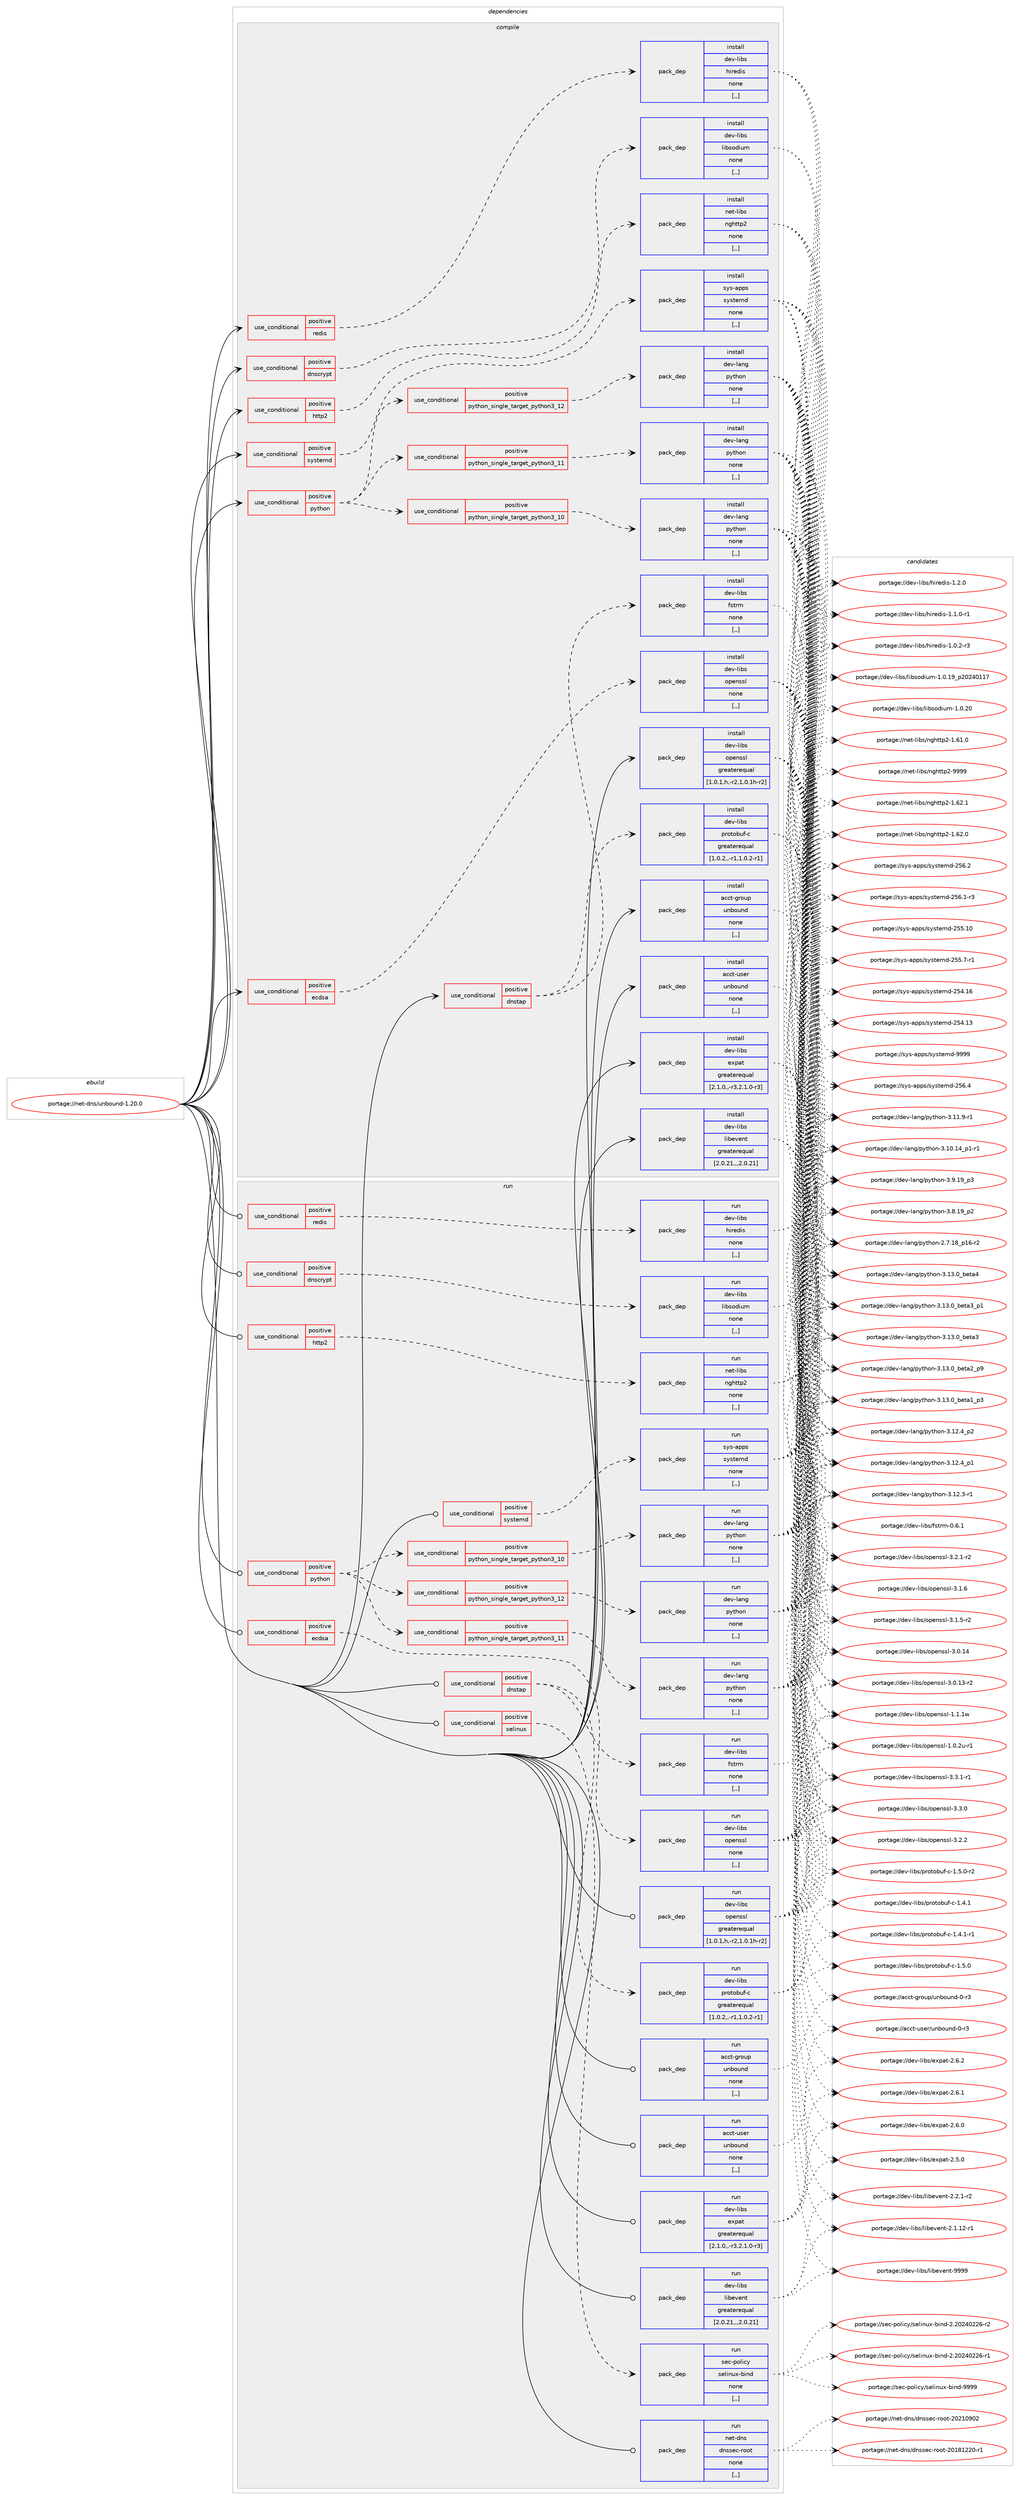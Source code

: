 digraph prolog {

# *************
# Graph options
# *************

newrank=true;
concentrate=true;
compound=true;
graph [rankdir=LR,fontname=Helvetica,fontsize=10,ranksep=1.5];#, ranksep=2.5, nodesep=0.2];
edge  [arrowhead=vee];
node  [fontname=Helvetica,fontsize=10];

# **********
# The ebuild
# **********

subgraph cluster_leftcol {
color=gray;
label=<<i>ebuild</i>>;
id [label="portage://net-dns/unbound-1.20.0", color=red, width=4, href="../net-dns/unbound-1.20.0.svg"];
}

# ****************
# The dependencies
# ****************

subgraph cluster_midcol {
color=gray;
label=<<i>dependencies</i>>;
subgraph cluster_compile {
fillcolor="#eeeeee";
style=filled;
label=<<i>compile</i>>;
subgraph cond89846 {
dependency346313 [label=<<TABLE BORDER="0" CELLBORDER="1" CELLSPACING="0" CELLPADDING="4"><TR><TD ROWSPAN="3" CELLPADDING="10">use_conditional</TD></TR><TR><TD>positive</TD></TR><TR><TD>dnscrypt</TD></TR></TABLE>>, shape=none, color=red];
subgraph pack253876 {
dependency346314 [label=<<TABLE BORDER="0" CELLBORDER="1" CELLSPACING="0" CELLPADDING="4" WIDTH="220"><TR><TD ROWSPAN="6" CELLPADDING="30">pack_dep</TD></TR><TR><TD WIDTH="110">install</TD></TR><TR><TD>dev-libs</TD></TR><TR><TD>libsodium</TD></TR><TR><TD>none</TD></TR><TR><TD>[,,]</TD></TR></TABLE>>, shape=none, color=blue];
}
dependency346313:e -> dependency346314:w [weight=20,style="dashed",arrowhead="vee"];
}
id:e -> dependency346313:w [weight=20,style="solid",arrowhead="vee"];
subgraph cond89847 {
dependency346315 [label=<<TABLE BORDER="0" CELLBORDER="1" CELLSPACING="0" CELLPADDING="4"><TR><TD ROWSPAN="3" CELLPADDING="10">use_conditional</TD></TR><TR><TD>positive</TD></TR><TR><TD>dnstap</TD></TR></TABLE>>, shape=none, color=red];
subgraph pack253877 {
dependency346316 [label=<<TABLE BORDER="0" CELLBORDER="1" CELLSPACING="0" CELLPADDING="4" WIDTH="220"><TR><TD ROWSPAN="6" CELLPADDING="30">pack_dep</TD></TR><TR><TD WIDTH="110">install</TD></TR><TR><TD>dev-libs</TD></TR><TR><TD>fstrm</TD></TR><TR><TD>none</TD></TR><TR><TD>[,,]</TD></TR></TABLE>>, shape=none, color=blue];
}
dependency346315:e -> dependency346316:w [weight=20,style="dashed",arrowhead="vee"];
subgraph pack253878 {
dependency346317 [label=<<TABLE BORDER="0" CELLBORDER="1" CELLSPACING="0" CELLPADDING="4" WIDTH="220"><TR><TD ROWSPAN="6" CELLPADDING="30">pack_dep</TD></TR><TR><TD WIDTH="110">install</TD></TR><TR><TD>dev-libs</TD></TR><TR><TD>protobuf-c</TD></TR><TR><TD>greaterequal</TD></TR><TR><TD>[1.0.2,,-r1,1.0.2-r1]</TD></TR></TABLE>>, shape=none, color=blue];
}
dependency346315:e -> dependency346317:w [weight=20,style="dashed",arrowhead="vee"];
}
id:e -> dependency346315:w [weight=20,style="solid",arrowhead="vee"];
subgraph cond89848 {
dependency346318 [label=<<TABLE BORDER="0" CELLBORDER="1" CELLSPACING="0" CELLPADDING="4"><TR><TD ROWSPAN="3" CELLPADDING="10">use_conditional</TD></TR><TR><TD>positive</TD></TR><TR><TD>ecdsa</TD></TR></TABLE>>, shape=none, color=red];
subgraph pack253879 {
dependency346319 [label=<<TABLE BORDER="0" CELLBORDER="1" CELLSPACING="0" CELLPADDING="4" WIDTH="220"><TR><TD ROWSPAN="6" CELLPADDING="30">pack_dep</TD></TR><TR><TD WIDTH="110">install</TD></TR><TR><TD>dev-libs</TD></TR><TR><TD>openssl</TD></TR><TR><TD>none</TD></TR><TR><TD>[,,]</TD></TR></TABLE>>, shape=none, color=blue];
}
dependency346318:e -> dependency346319:w [weight=20,style="dashed",arrowhead="vee"];
}
id:e -> dependency346318:w [weight=20,style="solid",arrowhead="vee"];
subgraph cond89849 {
dependency346320 [label=<<TABLE BORDER="0" CELLBORDER="1" CELLSPACING="0" CELLPADDING="4"><TR><TD ROWSPAN="3" CELLPADDING="10">use_conditional</TD></TR><TR><TD>positive</TD></TR><TR><TD>http2</TD></TR></TABLE>>, shape=none, color=red];
subgraph pack253880 {
dependency346321 [label=<<TABLE BORDER="0" CELLBORDER="1" CELLSPACING="0" CELLPADDING="4" WIDTH="220"><TR><TD ROWSPAN="6" CELLPADDING="30">pack_dep</TD></TR><TR><TD WIDTH="110">install</TD></TR><TR><TD>net-libs</TD></TR><TR><TD>nghttp2</TD></TR><TR><TD>none</TD></TR><TR><TD>[,,]</TD></TR></TABLE>>, shape=none, color=blue];
}
dependency346320:e -> dependency346321:w [weight=20,style="dashed",arrowhead="vee"];
}
id:e -> dependency346320:w [weight=20,style="solid",arrowhead="vee"];
subgraph cond89850 {
dependency346322 [label=<<TABLE BORDER="0" CELLBORDER="1" CELLSPACING="0" CELLPADDING="4"><TR><TD ROWSPAN="3" CELLPADDING="10">use_conditional</TD></TR><TR><TD>positive</TD></TR><TR><TD>python</TD></TR></TABLE>>, shape=none, color=red];
subgraph cond89851 {
dependency346323 [label=<<TABLE BORDER="0" CELLBORDER="1" CELLSPACING="0" CELLPADDING="4"><TR><TD ROWSPAN="3" CELLPADDING="10">use_conditional</TD></TR><TR><TD>positive</TD></TR><TR><TD>python_single_target_python3_10</TD></TR></TABLE>>, shape=none, color=red];
subgraph pack253881 {
dependency346324 [label=<<TABLE BORDER="0" CELLBORDER="1" CELLSPACING="0" CELLPADDING="4" WIDTH="220"><TR><TD ROWSPAN="6" CELLPADDING="30">pack_dep</TD></TR><TR><TD WIDTH="110">install</TD></TR><TR><TD>dev-lang</TD></TR><TR><TD>python</TD></TR><TR><TD>none</TD></TR><TR><TD>[,,]</TD></TR></TABLE>>, shape=none, color=blue];
}
dependency346323:e -> dependency346324:w [weight=20,style="dashed",arrowhead="vee"];
}
dependency346322:e -> dependency346323:w [weight=20,style="dashed",arrowhead="vee"];
subgraph cond89852 {
dependency346325 [label=<<TABLE BORDER="0" CELLBORDER="1" CELLSPACING="0" CELLPADDING="4"><TR><TD ROWSPAN="3" CELLPADDING="10">use_conditional</TD></TR><TR><TD>positive</TD></TR><TR><TD>python_single_target_python3_11</TD></TR></TABLE>>, shape=none, color=red];
subgraph pack253882 {
dependency346326 [label=<<TABLE BORDER="0" CELLBORDER="1" CELLSPACING="0" CELLPADDING="4" WIDTH="220"><TR><TD ROWSPAN="6" CELLPADDING="30">pack_dep</TD></TR><TR><TD WIDTH="110">install</TD></TR><TR><TD>dev-lang</TD></TR><TR><TD>python</TD></TR><TR><TD>none</TD></TR><TR><TD>[,,]</TD></TR></TABLE>>, shape=none, color=blue];
}
dependency346325:e -> dependency346326:w [weight=20,style="dashed",arrowhead="vee"];
}
dependency346322:e -> dependency346325:w [weight=20,style="dashed",arrowhead="vee"];
subgraph cond89853 {
dependency346327 [label=<<TABLE BORDER="0" CELLBORDER="1" CELLSPACING="0" CELLPADDING="4"><TR><TD ROWSPAN="3" CELLPADDING="10">use_conditional</TD></TR><TR><TD>positive</TD></TR><TR><TD>python_single_target_python3_12</TD></TR></TABLE>>, shape=none, color=red];
subgraph pack253883 {
dependency346328 [label=<<TABLE BORDER="0" CELLBORDER="1" CELLSPACING="0" CELLPADDING="4" WIDTH="220"><TR><TD ROWSPAN="6" CELLPADDING="30">pack_dep</TD></TR><TR><TD WIDTH="110">install</TD></TR><TR><TD>dev-lang</TD></TR><TR><TD>python</TD></TR><TR><TD>none</TD></TR><TR><TD>[,,]</TD></TR></TABLE>>, shape=none, color=blue];
}
dependency346327:e -> dependency346328:w [weight=20,style="dashed",arrowhead="vee"];
}
dependency346322:e -> dependency346327:w [weight=20,style="dashed",arrowhead="vee"];
}
id:e -> dependency346322:w [weight=20,style="solid",arrowhead="vee"];
subgraph cond89854 {
dependency346329 [label=<<TABLE BORDER="0" CELLBORDER="1" CELLSPACING="0" CELLPADDING="4"><TR><TD ROWSPAN="3" CELLPADDING="10">use_conditional</TD></TR><TR><TD>positive</TD></TR><TR><TD>redis</TD></TR></TABLE>>, shape=none, color=red];
subgraph pack253884 {
dependency346330 [label=<<TABLE BORDER="0" CELLBORDER="1" CELLSPACING="0" CELLPADDING="4" WIDTH="220"><TR><TD ROWSPAN="6" CELLPADDING="30">pack_dep</TD></TR><TR><TD WIDTH="110">install</TD></TR><TR><TD>dev-libs</TD></TR><TR><TD>hiredis</TD></TR><TR><TD>none</TD></TR><TR><TD>[,,]</TD></TR></TABLE>>, shape=none, color=blue];
}
dependency346329:e -> dependency346330:w [weight=20,style="dashed",arrowhead="vee"];
}
id:e -> dependency346329:w [weight=20,style="solid",arrowhead="vee"];
subgraph cond89855 {
dependency346331 [label=<<TABLE BORDER="0" CELLBORDER="1" CELLSPACING="0" CELLPADDING="4"><TR><TD ROWSPAN="3" CELLPADDING="10">use_conditional</TD></TR><TR><TD>positive</TD></TR><TR><TD>systemd</TD></TR></TABLE>>, shape=none, color=red];
subgraph pack253885 {
dependency346332 [label=<<TABLE BORDER="0" CELLBORDER="1" CELLSPACING="0" CELLPADDING="4" WIDTH="220"><TR><TD ROWSPAN="6" CELLPADDING="30">pack_dep</TD></TR><TR><TD WIDTH="110">install</TD></TR><TR><TD>sys-apps</TD></TR><TR><TD>systemd</TD></TR><TR><TD>none</TD></TR><TR><TD>[,,]</TD></TR></TABLE>>, shape=none, color=blue];
}
dependency346331:e -> dependency346332:w [weight=20,style="dashed",arrowhead="vee"];
}
id:e -> dependency346331:w [weight=20,style="solid",arrowhead="vee"];
subgraph pack253886 {
dependency346333 [label=<<TABLE BORDER="0" CELLBORDER="1" CELLSPACING="0" CELLPADDING="4" WIDTH="220"><TR><TD ROWSPAN="6" CELLPADDING="30">pack_dep</TD></TR><TR><TD WIDTH="110">install</TD></TR><TR><TD>acct-group</TD></TR><TR><TD>unbound</TD></TR><TR><TD>none</TD></TR><TR><TD>[,,]</TD></TR></TABLE>>, shape=none, color=blue];
}
id:e -> dependency346333:w [weight=20,style="solid",arrowhead="vee"];
subgraph pack253887 {
dependency346334 [label=<<TABLE BORDER="0" CELLBORDER="1" CELLSPACING="0" CELLPADDING="4" WIDTH="220"><TR><TD ROWSPAN="6" CELLPADDING="30">pack_dep</TD></TR><TR><TD WIDTH="110">install</TD></TR><TR><TD>acct-user</TD></TR><TR><TD>unbound</TD></TR><TR><TD>none</TD></TR><TR><TD>[,,]</TD></TR></TABLE>>, shape=none, color=blue];
}
id:e -> dependency346334:w [weight=20,style="solid",arrowhead="vee"];
subgraph pack253888 {
dependency346335 [label=<<TABLE BORDER="0" CELLBORDER="1" CELLSPACING="0" CELLPADDING="4" WIDTH="220"><TR><TD ROWSPAN="6" CELLPADDING="30">pack_dep</TD></TR><TR><TD WIDTH="110">install</TD></TR><TR><TD>dev-libs</TD></TR><TR><TD>expat</TD></TR><TR><TD>greaterequal</TD></TR><TR><TD>[2.1.0,,-r3,2.1.0-r3]</TD></TR></TABLE>>, shape=none, color=blue];
}
id:e -> dependency346335:w [weight=20,style="solid",arrowhead="vee"];
subgraph pack253889 {
dependency346336 [label=<<TABLE BORDER="0" CELLBORDER="1" CELLSPACING="0" CELLPADDING="4" WIDTH="220"><TR><TD ROWSPAN="6" CELLPADDING="30">pack_dep</TD></TR><TR><TD WIDTH="110">install</TD></TR><TR><TD>dev-libs</TD></TR><TR><TD>libevent</TD></TR><TR><TD>greaterequal</TD></TR><TR><TD>[2.0.21,,,2.0.21]</TD></TR></TABLE>>, shape=none, color=blue];
}
id:e -> dependency346336:w [weight=20,style="solid",arrowhead="vee"];
subgraph pack253890 {
dependency346337 [label=<<TABLE BORDER="0" CELLBORDER="1" CELLSPACING="0" CELLPADDING="4" WIDTH="220"><TR><TD ROWSPAN="6" CELLPADDING="30">pack_dep</TD></TR><TR><TD WIDTH="110">install</TD></TR><TR><TD>dev-libs</TD></TR><TR><TD>openssl</TD></TR><TR><TD>greaterequal</TD></TR><TR><TD>[1.0.1,h,-r2,1.0.1h-r2]</TD></TR></TABLE>>, shape=none, color=blue];
}
id:e -> dependency346337:w [weight=20,style="solid",arrowhead="vee"];
}
subgraph cluster_compileandrun {
fillcolor="#eeeeee";
style=filled;
label=<<i>compile and run</i>>;
}
subgraph cluster_run {
fillcolor="#eeeeee";
style=filled;
label=<<i>run</i>>;
subgraph cond89856 {
dependency346338 [label=<<TABLE BORDER="0" CELLBORDER="1" CELLSPACING="0" CELLPADDING="4"><TR><TD ROWSPAN="3" CELLPADDING="10">use_conditional</TD></TR><TR><TD>positive</TD></TR><TR><TD>dnscrypt</TD></TR></TABLE>>, shape=none, color=red];
subgraph pack253891 {
dependency346339 [label=<<TABLE BORDER="0" CELLBORDER="1" CELLSPACING="0" CELLPADDING="4" WIDTH="220"><TR><TD ROWSPAN="6" CELLPADDING="30">pack_dep</TD></TR><TR><TD WIDTH="110">run</TD></TR><TR><TD>dev-libs</TD></TR><TR><TD>libsodium</TD></TR><TR><TD>none</TD></TR><TR><TD>[,,]</TD></TR></TABLE>>, shape=none, color=blue];
}
dependency346338:e -> dependency346339:w [weight=20,style="dashed",arrowhead="vee"];
}
id:e -> dependency346338:w [weight=20,style="solid",arrowhead="odot"];
subgraph cond89857 {
dependency346340 [label=<<TABLE BORDER="0" CELLBORDER="1" CELLSPACING="0" CELLPADDING="4"><TR><TD ROWSPAN="3" CELLPADDING="10">use_conditional</TD></TR><TR><TD>positive</TD></TR><TR><TD>dnstap</TD></TR></TABLE>>, shape=none, color=red];
subgraph pack253892 {
dependency346341 [label=<<TABLE BORDER="0" CELLBORDER="1" CELLSPACING="0" CELLPADDING="4" WIDTH="220"><TR><TD ROWSPAN="6" CELLPADDING="30">pack_dep</TD></TR><TR><TD WIDTH="110">run</TD></TR><TR><TD>dev-libs</TD></TR><TR><TD>fstrm</TD></TR><TR><TD>none</TD></TR><TR><TD>[,,]</TD></TR></TABLE>>, shape=none, color=blue];
}
dependency346340:e -> dependency346341:w [weight=20,style="dashed",arrowhead="vee"];
subgraph pack253893 {
dependency346342 [label=<<TABLE BORDER="0" CELLBORDER="1" CELLSPACING="0" CELLPADDING="4" WIDTH="220"><TR><TD ROWSPAN="6" CELLPADDING="30">pack_dep</TD></TR><TR><TD WIDTH="110">run</TD></TR><TR><TD>dev-libs</TD></TR><TR><TD>protobuf-c</TD></TR><TR><TD>greaterequal</TD></TR><TR><TD>[1.0.2,,-r1,1.0.2-r1]</TD></TR></TABLE>>, shape=none, color=blue];
}
dependency346340:e -> dependency346342:w [weight=20,style="dashed",arrowhead="vee"];
}
id:e -> dependency346340:w [weight=20,style="solid",arrowhead="odot"];
subgraph cond89858 {
dependency346343 [label=<<TABLE BORDER="0" CELLBORDER="1" CELLSPACING="0" CELLPADDING="4"><TR><TD ROWSPAN="3" CELLPADDING="10">use_conditional</TD></TR><TR><TD>positive</TD></TR><TR><TD>ecdsa</TD></TR></TABLE>>, shape=none, color=red];
subgraph pack253894 {
dependency346344 [label=<<TABLE BORDER="0" CELLBORDER="1" CELLSPACING="0" CELLPADDING="4" WIDTH="220"><TR><TD ROWSPAN="6" CELLPADDING="30">pack_dep</TD></TR><TR><TD WIDTH="110">run</TD></TR><TR><TD>dev-libs</TD></TR><TR><TD>openssl</TD></TR><TR><TD>none</TD></TR><TR><TD>[,,]</TD></TR></TABLE>>, shape=none, color=blue];
}
dependency346343:e -> dependency346344:w [weight=20,style="dashed",arrowhead="vee"];
}
id:e -> dependency346343:w [weight=20,style="solid",arrowhead="odot"];
subgraph cond89859 {
dependency346345 [label=<<TABLE BORDER="0" CELLBORDER="1" CELLSPACING="0" CELLPADDING="4"><TR><TD ROWSPAN="3" CELLPADDING="10">use_conditional</TD></TR><TR><TD>positive</TD></TR><TR><TD>http2</TD></TR></TABLE>>, shape=none, color=red];
subgraph pack253895 {
dependency346346 [label=<<TABLE BORDER="0" CELLBORDER="1" CELLSPACING="0" CELLPADDING="4" WIDTH="220"><TR><TD ROWSPAN="6" CELLPADDING="30">pack_dep</TD></TR><TR><TD WIDTH="110">run</TD></TR><TR><TD>net-libs</TD></TR><TR><TD>nghttp2</TD></TR><TR><TD>none</TD></TR><TR><TD>[,,]</TD></TR></TABLE>>, shape=none, color=blue];
}
dependency346345:e -> dependency346346:w [weight=20,style="dashed",arrowhead="vee"];
}
id:e -> dependency346345:w [weight=20,style="solid",arrowhead="odot"];
subgraph cond89860 {
dependency346347 [label=<<TABLE BORDER="0" CELLBORDER="1" CELLSPACING="0" CELLPADDING="4"><TR><TD ROWSPAN="3" CELLPADDING="10">use_conditional</TD></TR><TR><TD>positive</TD></TR><TR><TD>python</TD></TR></TABLE>>, shape=none, color=red];
subgraph cond89861 {
dependency346348 [label=<<TABLE BORDER="0" CELLBORDER="1" CELLSPACING="0" CELLPADDING="4"><TR><TD ROWSPAN="3" CELLPADDING="10">use_conditional</TD></TR><TR><TD>positive</TD></TR><TR><TD>python_single_target_python3_10</TD></TR></TABLE>>, shape=none, color=red];
subgraph pack253896 {
dependency346349 [label=<<TABLE BORDER="0" CELLBORDER="1" CELLSPACING="0" CELLPADDING="4" WIDTH="220"><TR><TD ROWSPAN="6" CELLPADDING="30">pack_dep</TD></TR><TR><TD WIDTH="110">run</TD></TR><TR><TD>dev-lang</TD></TR><TR><TD>python</TD></TR><TR><TD>none</TD></TR><TR><TD>[,,]</TD></TR></TABLE>>, shape=none, color=blue];
}
dependency346348:e -> dependency346349:w [weight=20,style="dashed",arrowhead="vee"];
}
dependency346347:e -> dependency346348:w [weight=20,style="dashed",arrowhead="vee"];
subgraph cond89862 {
dependency346350 [label=<<TABLE BORDER="0" CELLBORDER="1" CELLSPACING="0" CELLPADDING="4"><TR><TD ROWSPAN="3" CELLPADDING="10">use_conditional</TD></TR><TR><TD>positive</TD></TR><TR><TD>python_single_target_python3_11</TD></TR></TABLE>>, shape=none, color=red];
subgraph pack253897 {
dependency346351 [label=<<TABLE BORDER="0" CELLBORDER="1" CELLSPACING="0" CELLPADDING="4" WIDTH="220"><TR><TD ROWSPAN="6" CELLPADDING="30">pack_dep</TD></TR><TR><TD WIDTH="110">run</TD></TR><TR><TD>dev-lang</TD></TR><TR><TD>python</TD></TR><TR><TD>none</TD></TR><TR><TD>[,,]</TD></TR></TABLE>>, shape=none, color=blue];
}
dependency346350:e -> dependency346351:w [weight=20,style="dashed",arrowhead="vee"];
}
dependency346347:e -> dependency346350:w [weight=20,style="dashed",arrowhead="vee"];
subgraph cond89863 {
dependency346352 [label=<<TABLE BORDER="0" CELLBORDER="1" CELLSPACING="0" CELLPADDING="4"><TR><TD ROWSPAN="3" CELLPADDING="10">use_conditional</TD></TR><TR><TD>positive</TD></TR><TR><TD>python_single_target_python3_12</TD></TR></TABLE>>, shape=none, color=red];
subgraph pack253898 {
dependency346353 [label=<<TABLE BORDER="0" CELLBORDER="1" CELLSPACING="0" CELLPADDING="4" WIDTH="220"><TR><TD ROWSPAN="6" CELLPADDING="30">pack_dep</TD></TR><TR><TD WIDTH="110">run</TD></TR><TR><TD>dev-lang</TD></TR><TR><TD>python</TD></TR><TR><TD>none</TD></TR><TR><TD>[,,]</TD></TR></TABLE>>, shape=none, color=blue];
}
dependency346352:e -> dependency346353:w [weight=20,style="dashed",arrowhead="vee"];
}
dependency346347:e -> dependency346352:w [weight=20,style="dashed",arrowhead="vee"];
}
id:e -> dependency346347:w [weight=20,style="solid",arrowhead="odot"];
subgraph cond89864 {
dependency346354 [label=<<TABLE BORDER="0" CELLBORDER="1" CELLSPACING="0" CELLPADDING="4"><TR><TD ROWSPAN="3" CELLPADDING="10">use_conditional</TD></TR><TR><TD>positive</TD></TR><TR><TD>redis</TD></TR></TABLE>>, shape=none, color=red];
subgraph pack253899 {
dependency346355 [label=<<TABLE BORDER="0" CELLBORDER="1" CELLSPACING="0" CELLPADDING="4" WIDTH="220"><TR><TD ROWSPAN="6" CELLPADDING="30">pack_dep</TD></TR><TR><TD WIDTH="110">run</TD></TR><TR><TD>dev-libs</TD></TR><TR><TD>hiredis</TD></TR><TR><TD>none</TD></TR><TR><TD>[,,]</TD></TR></TABLE>>, shape=none, color=blue];
}
dependency346354:e -> dependency346355:w [weight=20,style="dashed",arrowhead="vee"];
}
id:e -> dependency346354:w [weight=20,style="solid",arrowhead="odot"];
subgraph cond89865 {
dependency346356 [label=<<TABLE BORDER="0" CELLBORDER="1" CELLSPACING="0" CELLPADDING="4"><TR><TD ROWSPAN="3" CELLPADDING="10">use_conditional</TD></TR><TR><TD>positive</TD></TR><TR><TD>selinux</TD></TR></TABLE>>, shape=none, color=red];
subgraph pack253900 {
dependency346357 [label=<<TABLE BORDER="0" CELLBORDER="1" CELLSPACING="0" CELLPADDING="4" WIDTH="220"><TR><TD ROWSPAN="6" CELLPADDING="30">pack_dep</TD></TR><TR><TD WIDTH="110">run</TD></TR><TR><TD>sec-policy</TD></TR><TR><TD>selinux-bind</TD></TR><TR><TD>none</TD></TR><TR><TD>[,,]</TD></TR></TABLE>>, shape=none, color=blue];
}
dependency346356:e -> dependency346357:w [weight=20,style="dashed",arrowhead="vee"];
}
id:e -> dependency346356:w [weight=20,style="solid",arrowhead="odot"];
subgraph cond89866 {
dependency346358 [label=<<TABLE BORDER="0" CELLBORDER="1" CELLSPACING="0" CELLPADDING="4"><TR><TD ROWSPAN="3" CELLPADDING="10">use_conditional</TD></TR><TR><TD>positive</TD></TR><TR><TD>systemd</TD></TR></TABLE>>, shape=none, color=red];
subgraph pack253901 {
dependency346359 [label=<<TABLE BORDER="0" CELLBORDER="1" CELLSPACING="0" CELLPADDING="4" WIDTH="220"><TR><TD ROWSPAN="6" CELLPADDING="30">pack_dep</TD></TR><TR><TD WIDTH="110">run</TD></TR><TR><TD>sys-apps</TD></TR><TR><TD>systemd</TD></TR><TR><TD>none</TD></TR><TR><TD>[,,]</TD></TR></TABLE>>, shape=none, color=blue];
}
dependency346358:e -> dependency346359:w [weight=20,style="dashed",arrowhead="vee"];
}
id:e -> dependency346358:w [weight=20,style="solid",arrowhead="odot"];
subgraph pack253902 {
dependency346360 [label=<<TABLE BORDER="0" CELLBORDER="1" CELLSPACING="0" CELLPADDING="4" WIDTH="220"><TR><TD ROWSPAN="6" CELLPADDING="30">pack_dep</TD></TR><TR><TD WIDTH="110">run</TD></TR><TR><TD>acct-group</TD></TR><TR><TD>unbound</TD></TR><TR><TD>none</TD></TR><TR><TD>[,,]</TD></TR></TABLE>>, shape=none, color=blue];
}
id:e -> dependency346360:w [weight=20,style="solid",arrowhead="odot"];
subgraph pack253903 {
dependency346361 [label=<<TABLE BORDER="0" CELLBORDER="1" CELLSPACING="0" CELLPADDING="4" WIDTH="220"><TR><TD ROWSPAN="6" CELLPADDING="30">pack_dep</TD></TR><TR><TD WIDTH="110">run</TD></TR><TR><TD>acct-user</TD></TR><TR><TD>unbound</TD></TR><TR><TD>none</TD></TR><TR><TD>[,,]</TD></TR></TABLE>>, shape=none, color=blue];
}
id:e -> dependency346361:w [weight=20,style="solid",arrowhead="odot"];
subgraph pack253904 {
dependency346362 [label=<<TABLE BORDER="0" CELLBORDER="1" CELLSPACING="0" CELLPADDING="4" WIDTH="220"><TR><TD ROWSPAN="6" CELLPADDING="30">pack_dep</TD></TR><TR><TD WIDTH="110">run</TD></TR><TR><TD>dev-libs</TD></TR><TR><TD>expat</TD></TR><TR><TD>greaterequal</TD></TR><TR><TD>[2.1.0,,-r3,2.1.0-r3]</TD></TR></TABLE>>, shape=none, color=blue];
}
id:e -> dependency346362:w [weight=20,style="solid",arrowhead="odot"];
subgraph pack253905 {
dependency346363 [label=<<TABLE BORDER="0" CELLBORDER="1" CELLSPACING="0" CELLPADDING="4" WIDTH="220"><TR><TD ROWSPAN="6" CELLPADDING="30">pack_dep</TD></TR><TR><TD WIDTH="110">run</TD></TR><TR><TD>dev-libs</TD></TR><TR><TD>libevent</TD></TR><TR><TD>greaterequal</TD></TR><TR><TD>[2.0.21,,,2.0.21]</TD></TR></TABLE>>, shape=none, color=blue];
}
id:e -> dependency346363:w [weight=20,style="solid",arrowhead="odot"];
subgraph pack253906 {
dependency346364 [label=<<TABLE BORDER="0" CELLBORDER="1" CELLSPACING="0" CELLPADDING="4" WIDTH="220"><TR><TD ROWSPAN="6" CELLPADDING="30">pack_dep</TD></TR><TR><TD WIDTH="110">run</TD></TR><TR><TD>dev-libs</TD></TR><TR><TD>openssl</TD></TR><TR><TD>greaterequal</TD></TR><TR><TD>[1.0.1,h,-r2,1.0.1h-r2]</TD></TR></TABLE>>, shape=none, color=blue];
}
id:e -> dependency346364:w [weight=20,style="solid",arrowhead="odot"];
subgraph pack253907 {
dependency346365 [label=<<TABLE BORDER="0" CELLBORDER="1" CELLSPACING="0" CELLPADDING="4" WIDTH="220"><TR><TD ROWSPAN="6" CELLPADDING="30">pack_dep</TD></TR><TR><TD WIDTH="110">run</TD></TR><TR><TD>net-dns</TD></TR><TR><TD>dnssec-root</TD></TR><TR><TD>none</TD></TR><TR><TD>[,,]</TD></TR></TABLE>>, shape=none, color=blue];
}
id:e -> dependency346365:w [weight=20,style="solid",arrowhead="odot"];
}
}

# **************
# The candidates
# **************

subgraph cluster_choices {
rank=same;
color=gray;
label=<<i>candidates</i>>;

subgraph choice253876 {
color=black;
nodesep=1;
choice1001011184510810598115471081059811511110010511710945494648465048 [label="portage://dev-libs/libsodium-1.0.20", color=red, width=4,href="../dev-libs/libsodium-1.0.20.svg"];
choice1001011184510810598115471081059811511110010511710945494648464957951125048505248494955 [label="portage://dev-libs/libsodium-1.0.19_p20240117", color=red, width=4,href="../dev-libs/libsodium-1.0.19_p20240117.svg"];
dependency346314:e -> choice1001011184510810598115471081059811511110010511710945494648465048:w [style=dotted,weight="100"];
dependency346314:e -> choice1001011184510810598115471081059811511110010511710945494648464957951125048505248494955:w [style=dotted,weight="100"];
}
subgraph choice253877 {
color=black;
nodesep=1;
choice100101118451081059811547102115116114109454846544649 [label="portage://dev-libs/fstrm-0.6.1", color=red, width=4,href="../dev-libs/fstrm-0.6.1.svg"];
dependency346316:e -> choice100101118451081059811547102115116114109454846544649:w [style=dotted,weight="100"];
}
subgraph choice253878 {
color=black;
nodesep=1;
choice1001011184510810598115471121141111161119811710245994549465346484511450 [label="portage://dev-libs/protobuf-c-1.5.0-r2", color=red, width=4,href="../dev-libs/protobuf-c-1.5.0-r2.svg"];
choice100101118451081059811547112114111116111981171024599454946534648 [label="portage://dev-libs/protobuf-c-1.5.0", color=red, width=4,href="../dev-libs/protobuf-c-1.5.0.svg"];
choice1001011184510810598115471121141111161119811710245994549465246494511449 [label="portage://dev-libs/protobuf-c-1.4.1-r1", color=red, width=4,href="../dev-libs/protobuf-c-1.4.1-r1.svg"];
choice100101118451081059811547112114111116111981171024599454946524649 [label="portage://dev-libs/protobuf-c-1.4.1", color=red, width=4,href="../dev-libs/protobuf-c-1.4.1.svg"];
dependency346317:e -> choice1001011184510810598115471121141111161119811710245994549465346484511450:w [style=dotted,weight="100"];
dependency346317:e -> choice100101118451081059811547112114111116111981171024599454946534648:w [style=dotted,weight="100"];
dependency346317:e -> choice1001011184510810598115471121141111161119811710245994549465246494511449:w [style=dotted,weight="100"];
dependency346317:e -> choice100101118451081059811547112114111116111981171024599454946524649:w [style=dotted,weight="100"];
}
subgraph choice253879 {
color=black;
nodesep=1;
choice1001011184510810598115471111121011101151151084551465146494511449 [label="portage://dev-libs/openssl-3.3.1-r1", color=red, width=4,href="../dev-libs/openssl-3.3.1-r1.svg"];
choice100101118451081059811547111112101110115115108455146514648 [label="portage://dev-libs/openssl-3.3.0", color=red, width=4,href="../dev-libs/openssl-3.3.0.svg"];
choice100101118451081059811547111112101110115115108455146504650 [label="portage://dev-libs/openssl-3.2.2", color=red, width=4,href="../dev-libs/openssl-3.2.2.svg"];
choice1001011184510810598115471111121011101151151084551465046494511450 [label="portage://dev-libs/openssl-3.2.1-r2", color=red, width=4,href="../dev-libs/openssl-3.2.1-r2.svg"];
choice100101118451081059811547111112101110115115108455146494654 [label="portage://dev-libs/openssl-3.1.6", color=red, width=4,href="../dev-libs/openssl-3.1.6.svg"];
choice1001011184510810598115471111121011101151151084551464946534511450 [label="portage://dev-libs/openssl-3.1.5-r2", color=red, width=4,href="../dev-libs/openssl-3.1.5-r2.svg"];
choice10010111845108105981154711111210111011511510845514648464952 [label="portage://dev-libs/openssl-3.0.14", color=red, width=4,href="../dev-libs/openssl-3.0.14.svg"];
choice100101118451081059811547111112101110115115108455146484649514511450 [label="portage://dev-libs/openssl-3.0.13-r2", color=red, width=4,href="../dev-libs/openssl-3.0.13-r2.svg"];
choice100101118451081059811547111112101110115115108454946494649119 [label="portage://dev-libs/openssl-1.1.1w", color=red, width=4,href="../dev-libs/openssl-1.1.1w.svg"];
choice1001011184510810598115471111121011101151151084549464846501174511449 [label="portage://dev-libs/openssl-1.0.2u-r1", color=red, width=4,href="../dev-libs/openssl-1.0.2u-r1.svg"];
dependency346319:e -> choice1001011184510810598115471111121011101151151084551465146494511449:w [style=dotted,weight="100"];
dependency346319:e -> choice100101118451081059811547111112101110115115108455146514648:w [style=dotted,weight="100"];
dependency346319:e -> choice100101118451081059811547111112101110115115108455146504650:w [style=dotted,weight="100"];
dependency346319:e -> choice1001011184510810598115471111121011101151151084551465046494511450:w [style=dotted,weight="100"];
dependency346319:e -> choice100101118451081059811547111112101110115115108455146494654:w [style=dotted,weight="100"];
dependency346319:e -> choice1001011184510810598115471111121011101151151084551464946534511450:w [style=dotted,weight="100"];
dependency346319:e -> choice10010111845108105981154711111210111011511510845514648464952:w [style=dotted,weight="100"];
dependency346319:e -> choice100101118451081059811547111112101110115115108455146484649514511450:w [style=dotted,weight="100"];
dependency346319:e -> choice100101118451081059811547111112101110115115108454946494649119:w [style=dotted,weight="100"];
dependency346319:e -> choice1001011184510810598115471111121011101151151084549464846501174511449:w [style=dotted,weight="100"];
}
subgraph choice253880 {
color=black;
nodesep=1;
choice110101116451081059811547110103104116116112504557575757 [label="portage://net-libs/nghttp2-9999", color=red, width=4,href="../net-libs/nghttp2-9999.svg"];
choice1101011164510810598115471101031041161161125045494654504649 [label="portage://net-libs/nghttp2-1.62.1", color=red, width=4,href="../net-libs/nghttp2-1.62.1.svg"];
choice1101011164510810598115471101031041161161125045494654504648 [label="portage://net-libs/nghttp2-1.62.0", color=red, width=4,href="../net-libs/nghttp2-1.62.0.svg"];
choice1101011164510810598115471101031041161161125045494654494648 [label="portage://net-libs/nghttp2-1.61.0", color=red, width=4,href="../net-libs/nghttp2-1.61.0.svg"];
dependency346321:e -> choice110101116451081059811547110103104116116112504557575757:w [style=dotted,weight="100"];
dependency346321:e -> choice1101011164510810598115471101031041161161125045494654504649:w [style=dotted,weight="100"];
dependency346321:e -> choice1101011164510810598115471101031041161161125045494654504648:w [style=dotted,weight="100"];
dependency346321:e -> choice1101011164510810598115471101031041161161125045494654494648:w [style=dotted,weight="100"];
}
subgraph choice253881 {
color=black;
nodesep=1;
choice1001011184510897110103471121211161041111104551464951464895981011169752 [label="portage://dev-lang/python-3.13.0_beta4", color=red, width=4,href="../dev-lang/python-3.13.0_beta4.svg"];
choice10010111845108971101034711212111610411111045514649514648959810111697519511249 [label="portage://dev-lang/python-3.13.0_beta3_p1", color=red, width=4,href="../dev-lang/python-3.13.0_beta3_p1.svg"];
choice1001011184510897110103471121211161041111104551464951464895981011169751 [label="portage://dev-lang/python-3.13.0_beta3", color=red, width=4,href="../dev-lang/python-3.13.0_beta3.svg"];
choice10010111845108971101034711212111610411111045514649514648959810111697509511257 [label="portage://dev-lang/python-3.13.0_beta2_p9", color=red, width=4,href="../dev-lang/python-3.13.0_beta2_p9.svg"];
choice10010111845108971101034711212111610411111045514649514648959810111697499511251 [label="portage://dev-lang/python-3.13.0_beta1_p3", color=red, width=4,href="../dev-lang/python-3.13.0_beta1_p3.svg"];
choice100101118451089711010347112121116104111110455146495046529511250 [label="portage://dev-lang/python-3.12.4_p2", color=red, width=4,href="../dev-lang/python-3.12.4_p2.svg"];
choice100101118451089711010347112121116104111110455146495046529511249 [label="portage://dev-lang/python-3.12.4_p1", color=red, width=4,href="../dev-lang/python-3.12.4_p1.svg"];
choice100101118451089711010347112121116104111110455146495046514511449 [label="portage://dev-lang/python-3.12.3-r1", color=red, width=4,href="../dev-lang/python-3.12.3-r1.svg"];
choice100101118451089711010347112121116104111110455146494946574511449 [label="portage://dev-lang/python-3.11.9-r1", color=red, width=4,href="../dev-lang/python-3.11.9-r1.svg"];
choice100101118451089711010347112121116104111110455146494846495295112494511449 [label="portage://dev-lang/python-3.10.14_p1-r1", color=red, width=4,href="../dev-lang/python-3.10.14_p1-r1.svg"];
choice100101118451089711010347112121116104111110455146574649579511251 [label="portage://dev-lang/python-3.9.19_p3", color=red, width=4,href="../dev-lang/python-3.9.19_p3.svg"];
choice100101118451089711010347112121116104111110455146564649579511250 [label="portage://dev-lang/python-3.8.19_p2", color=red, width=4,href="../dev-lang/python-3.8.19_p2.svg"];
choice100101118451089711010347112121116104111110455046554649569511249544511450 [label="portage://dev-lang/python-2.7.18_p16-r2", color=red, width=4,href="../dev-lang/python-2.7.18_p16-r2.svg"];
dependency346324:e -> choice1001011184510897110103471121211161041111104551464951464895981011169752:w [style=dotted,weight="100"];
dependency346324:e -> choice10010111845108971101034711212111610411111045514649514648959810111697519511249:w [style=dotted,weight="100"];
dependency346324:e -> choice1001011184510897110103471121211161041111104551464951464895981011169751:w [style=dotted,weight="100"];
dependency346324:e -> choice10010111845108971101034711212111610411111045514649514648959810111697509511257:w [style=dotted,weight="100"];
dependency346324:e -> choice10010111845108971101034711212111610411111045514649514648959810111697499511251:w [style=dotted,weight="100"];
dependency346324:e -> choice100101118451089711010347112121116104111110455146495046529511250:w [style=dotted,weight="100"];
dependency346324:e -> choice100101118451089711010347112121116104111110455146495046529511249:w [style=dotted,weight="100"];
dependency346324:e -> choice100101118451089711010347112121116104111110455146495046514511449:w [style=dotted,weight="100"];
dependency346324:e -> choice100101118451089711010347112121116104111110455146494946574511449:w [style=dotted,weight="100"];
dependency346324:e -> choice100101118451089711010347112121116104111110455146494846495295112494511449:w [style=dotted,weight="100"];
dependency346324:e -> choice100101118451089711010347112121116104111110455146574649579511251:w [style=dotted,weight="100"];
dependency346324:e -> choice100101118451089711010347112121116104111110455146564649579511250:w [style=dotted,weight="100"];
dependency346324:e -> choice100101118451089711010347112121116104111110455046554649569511249544511450:w [style=dotted,weight="100"];
}
subgraph choice253882 {
color=black;
nodesep=1;
choice1001011184510897110103471121211161041111104551464951464895981011169752 [label="portage://dev-lang/python-3.13.0_beta4", color=red, width=4,href="../dev-lang/python-3.13.0_beta4.svg"];
choice10010111845108971101034711212111610411111045514649514648959810111697519511249 [label="portage://dev-lang/python-3.13.0_beta3_p1", color=red, width=4,href="../dev-lang/python-3.13.0_beta3_p1.svg"];
choice1001011184510897110103471121211161041111104551464951464895981011169751 [label="portage://dev-lang/python-3.13.0_beta3", color=red, width=4,href="../dev-lang/python-3.13.0_beta3.svg"];
choice10010111845108971101034711212111610411111045514649514648959810111697509511257 [label="portage://dev-lang/python-3.13.0_beta2_p9", color=red, width=4,href="../dev-lang/python-3.13.0_beta2_p9.svg"];
choice10010111845108971101034711212111610411111045514649514648959810111697499511251 [label="portage://dev-lang/python-3.13.0_beta1_p3", color=red, width=4,href="../dev-lang/python-3.13.0_beta1_p3.svg"];
choice100101118451089711010347112121116104111110455146495046529511250 [label="portage://dev-lang/python-3.12.4_p2", color=red, width=4,href="../dev-lang/python-3.12.4_p2.svg"];
choice100101118451089711010347112121116104111110455146495046529511249 [label="portage://dev-lang/python-3.12.4_p1", color=red, width=4,href="../dev-lang/python-3.12.4_p1.svg"];
choice100101118451089711010347112121116104111110455146495046514511449 [label="portage://dev-lang/python-3.12.3-r1", color=red, width=4,href="../dev-lang/python-3.12.3-r1.svg"];
choice100101118451089711010347112121116104111110455146494946574511449 [label="portage://dev-lang/python-3.11.9-r1", color=red, width=4,href="../dev-lang/python-3.11.9-r1.svg"];
choice100101118451089711010347112121116104111110455146494846495295112494511449 [label="portage://dev-lang/python-3.10.14_p1-r1", color=red, width=4,href="../dev-lang/python-3.10.14_p1-r1.svg"];
choice100101118451089711010347112121116104111110455146574649579511251 [label="portage://dev-lang/python-3.9.19_p3", color=red, width=4,href="../dev-lang/python-3.9.19_p3.svg"];
choice100101118451089711010347112121116104111110455146564649579511250 [label="portage://dev-lang/python-3.8.19_p2", color=red, width=4,href="../dev-lang/python-3.8.19_p2.svg"];
choice100101118451089711010347112121116104111110455046554649569511249544511450 [label="portage://dev-lang/python-2.7.18_p16-r2", color=red, width=4,href="../dev-lang/python-2.7.18_p16-r2.svg"];
dependency346326:e -> choice1001011184510897110103471121211161041111104551464951464895981011169752:w [style=dotted,weight="100"];
dependency346326:e -> choice10010111845108971101034711212111610411111045514649514648959810111697519511249:w [style=dotted,weight="100"];
dependency346326:e -> choice1001011184510897110103471121211161041111104551464951464895981011169751:w [style=dotted,weight="100"];
dependency346326:e -> choice10010111845108971101034711212111610411111045514649514648959810111697509511257:w [style=dotted,weight="100"];
dependency346326:e -> choice10010111845108971101034711212111610411111045514649514648959810111697499511251:w [style=dotted,weight="100"];
dependency346326:e -> choice100101118451089711010347112121116104111110455146495046529511250:w [style=dotted,weight="100"];
dependency346326:e -> choice100101118451089711010347112121116104111110455146495046529511249:w [style=dotted,weight="100"];
dependency346326:e -> choice100101118451089711010347112121116104111110455146495046514511449:w [style=dotted,weight="100"];
dependency346326:e -> choice100101118451089711010347112121116104111110455146494946574511449:w [style=dotted,weight="100"];
dependency346326:e -> choice100101118451089711010347112121116104111110455146494846495295112494511449:w [style=dotted,weight="100"];
dependency346326:e -> choice100101118451089711010347112121116104111110455146574649579511251:w [style=dotted,weight="100"];
dependency346326:e -> choice100101118451089711010347112121116104111110455146564649579511250:w [style=dotted,weight="100"];
dependency346326:e -> choice100101118451089711010347112121116104111110455046554649569511249544511450:w [style=dotted,weight="100"];
}
subgraph choice253883 {
color=black;
nodesep=1;
choice1001011184510897110103471121211161041111104551464951464895981011169752 [label="portage://dev-lang/python-3.13.0_beta4", color=red, width=4,href="../dev-lang/python-3.13.0_beta4.svg"];
choice10010111845108971101034711212111610411111045514649514648959810111697519511249 [label="portage://dev-lang/python-3.13.0_beta3_p1", color=red, width=4,href="../dev-lang/python-3.13.0_beta3_p1.svg"];
choice1001011184510897110103471121211161041111104551464951464895981011169751 [label="portage://dev-lang/python-3.13.0_beta3", color=red, width=4,href="../dev-lang/python-3.13.0_beta3.svg"];
choice10010111845108971101034711212111610411111045514649514648959810111697509511257 [label="portage://dev-lang/python-3.13.0_beta2_p9", color=red, width=4,href="../dev-lang/python-3.13.0_beta2_p9.svg"];
choice10010111845108971101034711212111610411111045514649514648959810111697499511251 [label="portage://dev-lang/python-3.13.0_beta1_p3", color=red, width=4,href="../dev-lang/python-3.13.0_beta1_p3.svg"];
choice100101118451089711010347112121116104111110455146495046529511250 [label="portage://dev-lang/python-3.12.4_p2", color=red, width=4,href="../dev-lang/python-3.12.4_p2.svg"];
choice100101118451089711010347112121116104111110455146495046529511249 [label="portage://dev-lang/python-3.12.4_p1", color=red, width=4,href="../dev-lang/python-3.12.4_p1.svg"];
choice100101118451089711010347112121116104111110455146495046514511449 [label="portage://dev-lang/python-3.12.3-r1", color=red, width=4,href="../dev-lang/python-3.12.3-r1.svg"];
choice100101118451089711010347112121116104111110455146494946574511449 [label="portage://dev-lang/python-3.11.9-r1", color=red, width=4,href="../dev-lang/python-3.11.9-r1.svg"];
choice100101118451089711010347112121116104111110455146494846495295112494511449 [label="portage://dev-lang/python-3.10.14_p1-r1", color=red, width=4,href="../dev-lang/python-3.10.14_p1-r1.svg"];
choice100101118451089711010347112121116104111110455146574649579511251 [label="portage://dev-lang/python-3.9.19_p3", color=red, width=4,href="../dev-lang/python-3.9.19_p3.svg"];
choice100101118451089711010347112121116104111110455146564649579511250 [label="portage://dev-lang/python-3.8.19_p2", color=red, width=4,href="../dev-lang/python-3.8.19_p2.svg"];
choice100101118451089711010347112121116104111110455046554649569511249544511450 [label="portage://dev-lang/python-2.7.18_p16-r2", color=red, width=4,href="../dev-lang/python-2.7.18_p16-r2.svg"];
dependency346328:e -> choice1001011184510897110103471121211161041111104551464951464895981011169752:w [style=dotted,weight="100"];
dependency346328:e -> choice10010111845108971101034711212111610411111045514649514648959810111697519511249:w [style=dotted,weight="100"];
dependency346328:e -> choice1001011184510897110103471121211161041111104551464951464895981011169751:w [style=dotted,weight="100"];
dependency346328:e -> choice10010111845108971101034711212111610411111045514649514648959810111697509511257:w [style=dotted,weight="100"];
dependency346328:e -> choice10010111845108971101034711212111610411111045514649514648959810111697499511251:w [style=dotted,weight="100"];
dependency346328:e -> choice100101118451089711010347112121116104111110455146495046529511250:w [style=dotted,weight="100"];
dependency346328:e -> choice100101118451089711010347112121116104111110455146495046529511249:w [style=dotted,weight="100"];
dependency346328:e -> choice100101118451089711010347112121116104111110455146495046514511449:w [style=dotted,weight="100"];
dependency346328:e -> choice100101118451089711010347112121116104111110455146494946574511449:w [style=dotted,weight="100"];
dependency346328:e -> choice100101118451089711010347112121116104111110455146494846495295112494511449:w [style=dotted,weight="100"];
dependency346328:e -> choice100101118451089711010347112121116104111110455146574649579511251:w [style=dotted,weight="100"];
dependency346328:e -> choice100101118451089711010347112121116104111110455146564649579511250:w [style=dotted,weight="100"];
dependency346328:e -> choice100101118451089711010347112121116104111110455046554649569511249544511450:w [style=dotted,weight="100"];
}
subgraph choice253884 {
color=black;
nodesep=1;
choice100101118451081059811547104105114101100105115454946504648 [label="portage://dev-libs/hiredis-1.2.0", color=red, width=4,href="../dev-libs/hiredis-1.2.0.svg"];
choice1001011184510810598115471041051141011001051154549464946484511449 [label="portage://dev-libs/hiredis-1.1.0-r1", color=red, width=4,href="../dev-libs/hiredis-1.1.0-r1.svg"];
choice1001011184510810598115471041051141011001051154549464846504511451 [label="portage://dev-libs/hiredis-1.0.2-r3", color=red, width=4,href="../dev-libs/hiredis-1.0.2-r3.svg"];
dependency346330:e -> choice100101118451081059811547104105114101100105115454946504648:w [style=dotted,weight="100"];
dependency346330:e -> choice1001011184510810598115471041051141011001051154549464946484511449:w [style=dotted,weight="100"];
dependency346330:e -> choice1001011184510810598115471041051141011001051154549464846504511451:w [style=dotted,weight="100"];
}
subgraph choice253885 {
color=black;
nodesep=1;
choice1151211154597112112115471151211151161011091004557575757 [label="portage://sys-apps/systemd-9999", color=red, width=4,href="../sys-apps/systemd-9999.svg"];
choice115121115459711211211547115121115116101109100455053544652 [label="portage://sys-apps/systemd-256.4", color=red, width=4,href="../sys-apps/systemd-256.4.svg"];
choice115121115459711211211547115121115116101109100455053544650 [label="portage://sys-apps/systemd-256.2", color=red, width=4,href="../sys-apps/systemd-256.2.svg"];
choice1151211154597112112115471151211151161011091004550535446494511451 [label="portage://sys-apps/systemd-256.1-r3", color=red, width=4,href="../sys-apps/systemd-256.1-r3.svg"];
choice11512111545971121121154711512111511610110910045505353464948 [label="portage://sys-apps/systemd-255.10", color=red, width=4,href="../sys-apps/systemd-255.10.svg"];
choice1151211154597112112115471151211151161011091004550535346554511449 [label="portage://sys-apps/systemd-255.7-r1", color=red, width=4,href="../sys-apps/systemd-255.7-r1.svg"];
choice11512111545971121121154711512111511610110910045505352464954 [label="portage://sys-apps/systemd-254.16", color=red, width=4,href="../sys-apps/systemd-254.16.svg"];
choice11512111545971121121154711512111511610110910045505352464951 [label="portage://sys-apps/systemd-254.13", color=red, width=4,href="../sys-apps/systemd-254.13.svg"];
dependency346332:e -> choice1151211154597112112115471151211151161011091004557575757:w [style=dotted,weight="100"];
dependency346332:e -> choice115121115459711211211547115121115116101109100455053544652:w [style=dotted,weight="100"];
dependency346332:e -> choice115121115459711211211547115121115116101109100455053544650:w [style=dotted,weight="100"];
dependency346332:e -> choice1151211154597112112115471151211151161011091004550535446494511451:w [style=dotted,weight="100"];
dependency346332:e -> choice11512111545971121121154711512111511610110910045505353464948:w [style=dotted,weight="100"];
dependency346332:e -> choice1151211154597112112115471151211151161011091004550535346554511449:w [style=dotted,weight="100"];
dependency346332:e -> choice11512111545971121121154711512111511610110910045505352464954:w [style=dotted,weight="100"];
dependency346332:e -> choice11512111545971121121154711512111511610110910045505352464951:w [style=dotted,weight="100"];
}
subgraph choice253886 {
color=black;
nodesep=1;
choice97999911645103114111117112471171109811111711010045484511451 [label="portage://acct-group/unbound-0-r3", color=red, width=4,href="../acct-group/unbound-0-r3.svg"];
dependency346333:e -> choice97999911645103114111117112471171109811111711010045484511451:w [style=dotted,weight="100"];
}
subgraph choice253887 {
color=black;
nodesep=1;
choice97999911645117115101114471171109811111711010045484511451 [label="portage://acct-user/unbound-0-r3", color=red, width=4,href="../acct-user/unbound-0-r3.svg"];
dependency346334:e -> choice97999911645117115101114471171109811111711010045484511451:w [style=dotted,weight="100"];
}
subgraph choice253888 {
color=black;
nodesep=1;
choice10010111845108105981154710112011297116455046544650 [label="portage://dev-libs/expat-2.6.2", color=red, width=4,href="../dev-libs/expat-2.6.2.svg"];
choice10010111845108105981154710112011297116455046544649 [label="portage://dev-libs/expat-2.6.1", color=red, width=4,href="../dev-libs/expat-2.6.1.svg"];
choice10010111845108105981154710112011297116455046544648 [label="portage://dev-libs/expat-2.6.0", color=red, width=4,href="../dev-libs/expat-2.6.0.svg"];
choice10010111845108105981154710112011297116455046534648 [label="portage://dev-libs/expat-2.5.0", color=red, width=4,href="../dev-libs/expat-2.5.0.svg"];
dependency346335:e -> choice10010111845108105981154710112011297116455046544650:w [style=dotted,weight="100"];
dependency346335:e -> choice10010111845108105981154710112011297116455046544649:w [style=dotted,weight="100"];
dependency346335:e -> choice10010111845108105981154710112011297116455046544648:w [style=dotted,weight="100"];
dependency346335:e -> choice10010111845108105981154710112011297116455046534648:w [style=dotted,weight="100"];
}
subgraph choice253889 {
color=black;
nodesep=1;
choice100101118451081059811547108105981011181011101164557575757 [label="portage://dev-libs/libevent-9999", color=red, width=4,href="../dev-libs/libevent-9999.svg"];
choice100101118451081059811547108105981011181011101164550465046494511450 [label="portage://dev-libs/libevent-2.2.1-r2", color=red, width=4,href="../dev-libs/libevent-2.2.1-r2.svg"];
choice10010111845108105981154710810598101118101110116455046494649504511449 [label="portage://dev-libs/libevent-2.1.12-r1", color=red, width=4,href="../dev-libs/libevent-2.1.12-r1.svg"];
dependency346336:e -> choice100101118451081059811547108105981011181011101164557575757:w [style=dotted,weight="100"];
dependency346336:e -> choice100101118451081059811547108105981011181011101164550465046494511450:w [style=dotted,weight="100"];
dependency346336:e -> choice10010111845108105981154710810598101118101110116455046494649504511449:w [style=dotted,weight="100"];
}
subgraph choice253890 {
color=black;
nodesep=1;
choice1001011184510810598115471111121011101151151084551465146494511449 [label="portage://dev-libs/openssl-3.3.1-r1", color=red, width=4,href="../dev-libs/openssl-3.3.1-r1.svg"];
choice100101118451081059811547111112101110115115108455146514648 [label="portage://dev-libs/openssl-3.3.0", color=red, width=4,href="../dev-libs/openssl-3.3.0.svg"];
choice100101118451081059811547111112101110115115108455146504650 [label="portage://dev-libs/openssl-3.2.2", color=red, width=4,href="../dev-libs/openssl-3.2.2.svg"];
choice1001011184510810598115471111121011101151151084551465046494511450 [label="portage://dev-libs/openssl-3.2.1-r2", color=red, width=4,href="../dev-libs/openssl-3.2.1-r2.svg"];
choice100101118451081059811547111112101110115115108455146494654 [label="portage://dev-libs/openssl-3.1.6", color=red, width=4,href="../dev-libs/openssl-3.1.6.svg"];
choice1001011184510810598115471111121011101151151084551464946534511450 [label="portage://dev-libs/openssl-3.1.5-r2", color=red, width=4,href="../dev-libs/openssl-3.1.5-r2.svg"];
choice10010111845108105981154711111210111011511510845514648464952 [label="portage://dev-libs/openssl-3.0.14", color=red, width=4,href="../dev-libs/openssl-3.0.14.svg"];
choice100101118451081059811547111112101110115115108455146484649514511450 [label="portage://dev-libs/openssl-3.0.13-r2", color=red, width=4,href="../dev-libs/openssl-3.0.13-r2.svg"];
choice100101118451081059811547111112101110115115108454946494649119 [label="portage://dev-libs/openssl-1.1.1w", color=red, width=4,href="../dev-libs/openssl-1.1.1w.svg"];
choice1001011184510810598115471111121011101151151084549464846501174511449 [label="portage://dev-libs/openssl-1.0.2u-r1", color=red, width=4,href="../dev-libs/openssl-1.0.2u-r1.svg"];
dependency346337:e -> choice1001011184510810598115471111121011101151151084551465146494511449:w [style=dotted,weight="100"];
dependency346337:e -> choice100101118451081059811547111112101110115115108455146514648:w [style=dotted,weight="100"];
dependency346337:e -> choice100101118451081059811547111112101110115115108455146504650:w [style=dotted,weight="100"];
dependency346337:e -> choice1001011184510810598115471111121011101151151084551465046494511450:w [style=dotted,weight="100"];
dependency346337:e -> choice100101118451081059811547111112101110115115108455146494654:w [style=dotted,weight="100"];
dependency346337:e -> choice1001011184510810598115471111121011101151151084551464946534511450:w [style=dotted,weight="100"];
dependency346337:e -> choice10010111845108105981154711111210111011511510845514648464952:w [style=dotted,weight="100"];
dependency346337:e -> choice100101118451081059811547111112101110115115108455146484649514511450:w [style=dotted,weight="100"];
dependency346337:e -> choice100101118451081059811547111112101110115115108454946494649119:w [style=dotted,weight="100"];
dependency346337:e -> choice1001011184510810598115471111121011101151151084549464846501174511449:w [style=dotted,weight="100"];
}
subgraph choice253891 {
color=black;
nodesep=1;
choice1001011184510810598115471081059811511110010511710945494648465048 [label="portage://dev-libs/libsodium-1.0.20", color=red, width=4,href="../dev-libs/libsodium-1.0.20.svg"];
choice1001011184510810598115471081059811511110010511710945494648464957951125048505248494955 [label="portage://dev-libs/libsodium-1.0.19_p20240117", color=red, width=4,href="../dev-libs/libsodium-1.0.19_p20240117.svg"];
dependency346339:e -> choice1001011184510810598115471081059811511110010511710945494648465048:w [style=dotted,weight="100"];
dependency346339:e -> choice1001011184510810598115471081059811511110010511710945494648464957951125048505248494955:w [style=dotted,weight="100"];
}
subgraph choice253892 {
color=black;
nodesep=1;
choice100101118451081059811547102115116114109454846544649 [label="portage://dev-libs/fstrm-0.6.1", color=red, width=4,href="../dev-libs/fstrm-0.6.1.svg"];
dependency346341:e -> choice100101118451081059811547102115116114109454846544649:w [style=dotted,weight="100"];
}
subgraph choice253893 {
color=black;
nodesep=1;
choice1001011184510810598115471121141111161119811710245994549465346484511450 [label="portage://dev-libs/protobuf-c-1.5.0-r2", color=red, width=4,href="../dev-libs/protobuf-c-1.5.0-r2.svg"];
choice100101118451081059811547112114111116111981171024599454946534648 [label="portage://dev-libs/protobuf-c-1.5.0", color=red, width=4,href="../dev-libs/protobuf-c-1.5.0.svg"];
choice1001011184510810598115471121141111161119811710245994549465246494511449 [label="portage://dev-libs/protobuf-c-1.4.1-r1", color=red, width=4,href="../dev-libs/protobuf-c-1.4.1-r1.svg"];
choice100101118451081059811547112114111116111981171024599454946524649 [label="portage://dev-libs/protobuf-c-1.4.1", color=red, width=4,href="../dev-libs/protobuf-c-1.4.1.svg"];
dependency346342:e -> choice1001011184510810598115471121141111161119811710245994549465346484511450:w [style=dotted,weight="100"];
dependency346342:e -> choice100101118451081059811547112114111116111981171024599454946534648:w [style=dotted,weight="100"];
dependency346342:e -> choice1001011184510810598115471121141111161119811710245994549465246494511449:w [style=dotted,weight="100"];
dependency346342:e -> choice100101118451081059811547112114111116111981171024599454946524649:w [style=dotted,weight="100"];
}
subgraph choice253894 {
color=black;
nodesep=1;
choice1001011184510810598115471111121011101151151084551465146494511449 [label="portage://dev-libs/openssl-3.3.1-r1", color=red, width=4,href="../dev-libs/openssl-3.3.1-r1.svg"];
choice100101118451081059811547111112101110115115108455146514648 [label="portage://dev-libs/openssl-3.3.0", color=red, width=4,href="../dev-libs/openssl-3.3.0.svg"];
choice100101118451081059811547111112101110115115108455146504650 [label="portage://dev-libs/openssl-3.2.2", color=red, width=4,href="../dev-libs/openssl-3.2.2.svg"];
choice1001011184510810598115471111121011101151151084551465046494511450 [label="portage://dev-libs/openssl-3.2.1-r2", color=red, width=4,href="../dev-libs/openssl-3.2.1-r2.svg"];
choice100101118451081059811547111112101110115115108455146494654 [label="portage://dev-libs/openssl-3.1.6", color=red, width=4,href="../dev-libs/openssl-3.1.6.svg"];
choice1001011184510810598115471111121011101151151084551464946534511450 [label="portage://dev-libs/openssl-3.1.5-r2", color=red, width=4,href="../dev-libs/openssl-3.1.5-r2.svg"];
choice10010111845108105981154711111210111011511510845514648464952 [label="portage://dev-libs/openssl-3.0.14", color=red, width=4,href="../dev-libs/openssl-3.0.14.svg"];
choice100101118451081059811547111112101110115115108455146484649514511450 [label="portage://dev-libs/openssl-3.0.13-r2", color=red, width=4,href="../dev-libs/openssl-3.0.13-r2.svg"];
choice100101118451081059811547111112101110115115108454946494649119 [label="portage://dev-libs/openssl-1.1.1w", color=red, width=4,href="../dev-libs/openssl-1.1.1w.svg"];
choice1001011184510810598115471111121011101151151084549464846501174511449 [label="portage://dev-libs/openssl-1.0.2u-r1", color=red, width=4,href="../dev-libs/openssl-1.0.2u-r1.svg"];
dependency346344:e -> choice1001011184510810598115471111121011101151151084551465146494511449:w [style=dotted,weight="100"];
dependency346344:e -> choice100101118451081059811547111112101110115115108455146514648:w [style=dotted,weight="100"];
dependency346344:e -> choice100101118451081059811547111112101110115115108455146504650:w [style=dotted,weight="100"];
dependency346344:e -> choice1001011184510810598115471111121011101151151084551465046494511450:w [style=dotted,weight="100"];
dependency346344:e -> choice100101118451081059811547111112101110115115108455146494654:w [style=dotted,weight="100"];
dependency346344:e -> choice1001011184510810598115471111121011101151151084551464946534511450:w [style=dotted,weight="100"];
dependency346344:e -> choice10010111845108105981154711111210111011511510845514648464952:w [style=dotted,weight="100"];
dependency346344:e -> choice100101118451081059811547111112101110115115108455146484649514511450:w [style=dotted,weight="100"];
dependency346344:e -> choice100101118451081059811547111112101110115115108454946494649119:w [style=dotted,weight="100"];
dependency346344:e -> choice1001011184510810598115471111121011101151151084549464846501174511449:w [style=dotted,weight="100"];
}
subgraph choice253895 {
color=black;
nodesep=1;
choice110101116451081059811547110103104116116112504557575757 [label="portage://net-libs/nghttp2-9999", color=red, width=4,href="../net-libs/nghttp2-9999.svg"];
choice1101011164510810598115471101031041161161125045494654504649 [label="portage://net-libs/nghttp2-1.62.1", color=red, width=4,href="../net-libs/nghttp2-1.62.1.svg"];
choice1101011164510810598115471101031041161161125045494654504648 [label="portage://net-libs/nghttp2-1.62.0", color=red, width=4,href="../net-libs/nghttp2-1.62.0.svg"];
choice1101011164510810598115471101031041161161125045494654494648 [label="portage://net-libs/nghttp2-1.61.0", color=red, width=4,href="../net-libs/nghttp2-1.61.0.svg"];
dependency346346:e -> choice110101116451081059811547110103104116116112504557575757:w [style=dotted,weight="100"];
dependency346346:e -> choice1101011164510810598115471101031041161161125045494654504649:w [style=dotted,weight="100"];
dependency346346:e -> choice1101011164510810598115471101031041161161125045494654504648:w [style=dotted,weight="100"];
dependency346346:e -> choice1101011164510810598115471101031041161161125045494654494648:w [style=dotted,weight="100"];
}
subgraph choice253896 {
color=black;
nodesep=1;
choice1001011184510897110103471121211161041111104551464951464895981011169752 [label="portage://dev-lang/python-3.13.0_beta4", color=red, width=4,href="../dev-lang/python-3.13.0_beta4.svg"];
choice10010111845108971101034711212111610411111045514649514648959810111697519511249 [label="portage://dev-lang/python-3.13.0_beta3_p1", color=red, width=4,href="../dev-lang/python-3.13.0_beta3_p1.svg"];
choice1001011184510897110103471121211161041111104551464951464895981011169751 [label="portage://dev-lang/python-3.13.0_beta3", color=red, width=4,href="../dev-lang/python-3.13.0_beta3.svg"];
choice10010111845108971101034711212111610411111045514649514648959810111697509511257 [label="portage://dev-lang/python-3.13.0_beta2_p9", color=red, width=4,href="../dev-lang/python-3.13.0_beta2_p9.svg"];
choice10010111845108971101034711212111610411111045514649514648959810111697499511251 [label="portage://dev-lang/python-3.13.0_beta1_p3", color=red, width=4,href="../dev-lang/python-3.13.0_beta1_p3.svg"];
choice100101118451089711010347112121116104111110455146495046529511250 [label="portage://dev-lang/python-3.12.4_p2", color=red, width=4,href="../dev-lang/python-3.12.4_p2.svg"];
choice100101118451089711010347112121116104111110455146495046529511249 [label="portage://dev-lang/python-3.12.4_p1", color=red, width=4,href="../dev-lang/python-3.12.4_p1.svg"];
choice100101118451089711010347112121116104111110455146495046514511449 [label="portage://dev-lang/python-3.12.3-r1", color=red, width=4,href="../dev-lang/python-3.12.3-r1.svg"];
choice100101118451089711010347112121116104111110455146494946574511449 [label="portage://dev-lang/python-3.11.9-r1", color=red, width=4,href="../dev-lang/python-3.11.9-r1.svg"];
choice100101118451089711010347112121116104111110455146494846495295112494511449 [label="portage://dev-lang/python-3.10.14_p1-r1", color=red, width=4,href="../dev-lang/python-3.10.14_p1-r1.svg"];
choice100101118451089711010347112121116104111110455146574649579511251 [label="portage://dev-lang/python-3.9.19_p3", color=red, width=4,href="../dev-lang/python-3.9.19_p3.svg"];
choice100101118451089711010347112121116104111110455146564649579511250 [label="portage://dev-lang/python-3.8.19_p2", color=red, width=4,href="../dev-lang/python-3.8.19_p2.svg"];
choice100101118451089711010347112121116104111110455046554649569511249544511450 [label="portage://dev-lang/python-2.7.18_p16-r2", color=red, width=4,href="../dev-lang/python-2.7.18_p16-r2.svg"];
dependency346349:e -> choice1001011184510897110103471121211161041111104551464951464895981011169752:w [style=dotted,weight="100"];
dependency346349:e -> choice10010111845108971101034711212111610411111045514649514648959810111697519511249:w [style=dotted,weight="100"];
dependency346349:e -> choice1001011184510897110103471121211161041111104551464951464895981011169751:w [style=dotted,weight="100"];
dependency346349:e -> choice10010111845108971101034711212111610411111045514649514648959810111697509511257:w [style=dotted,weight="100"];
dependency346349:e -> choice10010111845108971101034711212111610411111045514649514648959810111697499511251:w [style=dotted,weight="100"];
dependency346349:e -> choice100101118451089711010347112121116104111110455146495046529511250:w [style=dotted,weight="100"];
dependency346349:e -> choice100101118451089711010347112121116104111110455146495046529511249:w [style=dotted,weight="100"];
dependency346349:e -> choice100101118451089711010347112121116104111110455146495046514511449:w [style=dotted,weight="100"];
dependency346349:e -> choice100101118451089711010347112121116104111110455146494946574511449:w [style=dotted,weight="100"];
dependency346349:e -> choice100101118451089711010347112121116104111110455146494846495295112494511449:w [style=dotted,weight="100"];
dependency346349:e -> choice100101118451089711010347112121116104111110455146574649579511251:w [style=dotted,weight="100"];
dependency346349:e -> choice100101118451089711010347112121116104111110455146564649579511250:w [style=dotted,weight="100"];
dependency346349:e -> choice100101118451089711010347112121116104111110455046554649569511249544511450:w [style=dotted,weight="100"];
}
subgraph choice253897 {
color=black;
nodesep=1;
choice1001011184510897110103471121211161041111104551464951464895981011169752 [label="portage://dev-lang/python-3.13.0_beta4", color=red, width=4,href="../dev-lang/python-3.13.0_beta4.svg"];
choice10010111845108971101034711212111610411111045514649514648959810111697519511249 [label="portage://dev-lang/python-3.13.0_beta3_p1", color=red, width=4,href="../dev-lang/python-3.13.0_beta3_p1.svg"];
choice1001011184510897110103471121211161041111104551464951464895981011169751 [label="portage://dev-lang/python-3.13.0_beta3", color=red, width=4,href="../dev-lang/python-3.13.0_beta3.svg"];
choice10010111845108971101034711212111610411111045514649514648959810111697509511257 [label="portage://dev-lang/python-3.13.0_beta2_p9", color=red, width=4,href="../dev-lang/python-3.13.0_beta2_p9.svg"];
choice10010111845108971101034711212111610411111045514649514648959810111697499511251 [label="portage://dev-lang/python-3.13.0_beta1_p3", color=red, width=4,href="../dev-lang/python-3.13.0_beta1_p3.svg"];
choice100101118451089711010347112121116104111110455146495046529511250 [label="portage://dev-lang/python-3.12.4_p2", color=red, width=4,href="../dev-lang/python-3.12.4_p2.svg"];
choice100101118451089711010347112121116104111110455146495046529511249 [label="portage://dev-lang/python-3.12.4_p1", color=red, width=4,href="../dev-lang/python-3.12.4_p1.svg"];
choice100101118451089711010347112121116104111110455146495046514511449 [label="portage://dev-lang/python-3.12.3-r1", color=red, width=4,href="../dev-lang/python-3.12.3-r1.svg"];
choice100101118451089711010347112121116104111110455146494946574511449 [label="portage://dev-lang/python-3.11.9-r1", color=red, width=4,href="../dev-lang/python-3.11.9-r1.svg"];
choice100101118451089711010347112121116104111110455146494846495295112494511449 [label="portage://dev-lang/python-3.10.14_p1-r1", color=red, width=4,href="../dev-lang/python-3.10.14_p1-r1.svg"];
choice100101118451089711010347112121116104111110455146574649579511251 [label="portage://dev-lang/python-3.9.19_p3", color=red, width=4,href="../dev-lang/python-3.9.19_p3.svg"];
choice100101118451089711010347112121116104111110455146564649579511250 [label="portage://dev-lang/python-3.8.19_p2", color=red, width=4,href="../dev-lang/python-3.8.19_p2.svg"];
choice100101118451089711010347112121116104111110455046554649569511249544511450 [label="portage://dev-lang/python-2.7.18_p16-r2", color=red, width=4,href="../dev-lang/python-2.7.18_p16-r2.svg"];
dependency346351:e -> choice1001011184510897110103471121211161041111104551464951464895981011169752:w [style=dotted,weight="100"];
dependency346351:e -> choice10010111845108971101034711212111610411111045514649514648959810111697519511249:w [style=dotted,weight="100"];
dependency346351:e -> choice1001011184510897110103471121211161041111104551464951464895981011169751:w [style=dotted,weight="100"];
dependency346351:e -> choice10010111845108971101034711212111610411111045514649514648959810111697509511257:w [style=dotted,weight="100"];
dependency346351:e -> choice10010111845108971101034711212111610411111045514649514648959810111697499511251:w [style=dotted,weight="100"];
dependency346351:e -> choice100101118451089711010347112121116104111110455146495046529511250:w [style=dotted,weight="100"];
dependency346351:e -> choice100101118451089711010347112121116104111110455146495046529511249:w [style=dotted,weight="100"];
dependency346351:e -> choice100101118451089711010347112121116104111110455146495046514511449:w [style=dotted,weight="100"];
dependency346351:e -> choice100101118451089711010347112121116104111110455146494946574511449:w [style=dotted,weight="100"];
dependency346351:e -> choice100101118451089711010347112121116104111110455146494846495295112494511449:w [style=dotted,weight="100"];
dependency346351:e -> choice100101118451089711010347112121116104111110455146574649579511251:w [style=dotted,weight="100"];
dependency346351:e -> choice100101118451089711010347112121116104111110455146564649579511250:w [style=dotted,weight="100"];
dependency346351:e -> choice100101118451089711010347112121116104111110455046554649569511249544511450:w [style=dotted,weight="100"];
}
subgraph choice253898 {
color=black;
nodesep=1;
choice1001011184510897110103471121211161041111104551464951464895981011169752 [label="portage://dev-lang/python-3.13.0_beta4", color=red, width=4,href="../dev-lang/python-3.13.0_beta4.svg"];
choice10010111845108971101034711212111610411111045514649514648959810111697519511249 [label="portage://dev-lang/python-3.13.0_beta3_p1", color=red, width=4,href="../dev-lang/python-3.13.0_beta3_p1.svg"];
choice1001011184510897110103471121211161041111104551464951464895981011169751 [label="portage://dev-lang/python-3.13.0_beta3", color=red, width=4,href="../dev-lang/python-3.13.0_beta3.svg"];
choice10010111845108971101034711212111610411111045514649514648959810111697509511257 [label="portage://dev-lang/python-3.13.0_beta2_p9", color=red, width=4,href="../dev-lang/python-3.13.0_beta2_p9.svg"];
choice10010111845108971101034711212111610411111045514649514648959810111697499511251 [label="portage://dev-lang/python-3.13.0_beta1_p3", color=red, width=4,href="../dev-lang/python-3.13.0_beta1_p3.svg"];
choice100101118451089711010347112121116104111110455146495046529511250 [label="portage://dev-lang/python-3.12.4_p2", color=red, width=4,href="../dev-lang/python-3.12.4_p2.svg"];
choice100101118451089711010347112121116104111110455146495046529511249 [label="portage://dev-lang/python-3.12.4_p1", color=red, width=4,href="../dev-lang/python-3.12.4_p1.svg"];
choice100101118451089711010347112121116104111110455146495046514511449 [label="portage://dev-lang/python-3.12.3-r1", color=red, width=4,href="../dev-lang/python-3.12.3-r1.svg"];
choice100101118451089711010347112121116104111110455146494946574511449 [label="portage://dev-lang/python-3.11.9-r1", color=red, width=4,href="../dev-lang/python-3.11.9-r1.svg"];
choice100101118451089711010347112121116104111110455146494846495295112494511449 [label="portage://dev-lang/python-3.10.14_p1-r1", color=red, width=4,href="../dev-lang/python-3.10.14_p1-r1.svg"];
choice100101118451089711010347112121116104111110455146574649579511251 [label="portage://dev-lang/python-3.9.19_p3", color=red, width=4,href="../dev-lang/python-3.9.19_p3.svg"];
choice100101118451089711010347112121116104111110455146564649579511250 [label="portage://dev-lang/python-3.8.19_p2", color=red, width=4,href="../dev-lang/python-3.8.19_p2.svg"];
choice100101118451089711010347112121116104111110455046554649569511249544511450 [label="portage://dev-lang/python-2.7.18_p16-r2", color=red, width=4,href="../dev-lang/python-2.7.18_p16-r2.svg"];
dependency346353:e -> choice1001011184510897110103471121211161041111104551464951464895981011169752:w [style=dotted,weight="100"];
dependency346353:e -> choice10010111845108971101034711212111610411111045514649514648959810111697519511249:w [style=dotted,weight="100"];
dependency346353:e -> choice1001011184510897110103471121211161041111104551464951464895981011169751:w [style=dotted,weight="100"];
dependency346353:e -> choice10010111845108971101034711212111610411111045514649514648959810111697509511257:w [style=dotted,weight="100"];
dependency346353:e -> choice10010111845108971101034711212111610411111045514649514648959810111697499511251:w [style=dotted,weight="100"];
dependency346353:e -> choice100101118451089711010347112121116104111110455146495046529511250:w [style=dotted,weight="100"];
dependency346353:e -> choice100101118451089711010347112121116104111110455146495046529511249:w [style=dotted,weight="100"];
dependency346353:e -> choice100101118451089711010347112121116104111110455146495046514511449:w [style=dotted,weight="100"];
dependency346353:e -> choice100101118451089711010347112121116104111110455146494946574511449:w [style=dotted,weight="100"];
dependency346353:e -> choice100101118451089711010347112121116104111110455146494846495295112494511449:w [style=dotted,weight="100"];
dependency346353:e -> choice100101118451089711010347112121116104111110455146574649579511251:w [style=dotted,weight="100"];
dependency346353:e -> choice100101118451089711010347112121116104111110455146564649579511250:w [style=dotted,weight="100"];
dependency346353:e -> choice100101118451089711010347112121116104111110455046554649569511249544511450:w [style=dotted,weight="100"];
}
subgraph choice253899 {
color=black;
nodesep=1;
choice100101118451081059811547104105114101100105115454946504648 [label="portage://dev-libs/hiredis-1.2.0", color=red, width=4,href="../dev-libs/hiredis-1.2.0.svg"];
choice1001011184510810598115471041051141011001051154549464946484511449 [label="portage://dev-libs/hiredis-1.1.0-r1", color=red, width=4,href="../dev-libs/hiredis-1.1.0-r1.svg"];
choice1001011184510810598115471041051141011001051154549464846504511451 [label="portage://dev-libs/hiredis-1.0.2-r3", color=red, width=4,href="../dev-libs/hiredis-1.0.2-r3.svg"];
dependency346355:e -> choice100101118451081059811547104105114101100105115454946504648:w [style=dotted,weight="100"];
dependency346355:e -> choice1001011184510810598115471041051141011001051154549464946484511449:w [style=dotted,weight="100"];
dependency346355:e -> choice1001011184510810598115471041051141011001051154549464846504511451:w [style=dotted,weight="100"];
}
subgraph choice253900 {
color=black;
nodesep=1;
choice1151019945112111108105991214711510110810511011712045981051101004557575757 [label="portage://sec-policy/selinux-bind-9999", color=red, width=4,href="../sec-policy/selinux-bind-9999.svg"];
choice11510199451121111081059912147115101108105110117120459810511010045504650485052485050544511450 [label="portage://sec-policy/selinux-bind-2.20240226-r2", color=red, width=4,href="../sec-policy/selinux-bind-2.20240226-r2.svg"];
choice11510199451121111081059912147115101108105110117120459810511010045504650485052485050544511449 [label="portage://sec-policy/selinux-bind-2.20240226-r1", color=red, width=4,href="../sec-policy/selinux-bind-2.20240226-r1.svg"];
dependency346357:e -> choice1151019945112111108105991214711510110810511011712045981051101004557575757:w [style=dotted,weight="100"];
dependency346357:e -> choice11510199451121111081059912147115101108105110117120459810511010045504650485052485050544511450:w [style=dotted,weight="100"];
dependency346357:e -> choice11510199451121111081059912147115101108105110117120459810511010045504650485052485050544511449:w [style=dotted,weight="100"];
}
subgraph choice253901 {
color=black;
nodesep=1;
choice1151211154597112112115471151211151161011091004557575757 [label="portage://sys-apps/systemd-9999", color=red, width=4,href="../sys-apps/systemd-9999.svg"];
choice115121115459711211211547115121115116101109100455053544652 [label="portage://sys-apps/systemd-256.4", color=red, width=4,href="../sys-apps/systemd-256.4.svg"];
choice115121115459711211211547115121115116101109100455053544650 [label="portage://sys-apps/systemd-256.2", color=red, width=4,href="../sys-apps/systemd-256.2.svg"];
choice1151211154597112112115471151211151161011091004550535446494511451 [label="portage://sys-apps/systemd-256.1-r3", color=red, width=4,href="../sys-apps/systemd-256.1-r3.svg"];
choice11512111545971121121154711512111511610110910045505353464948 [label="portage://sys-apps/systemd-255.10", color=red, width=4,href="../sys-apps/systemd-255.10.svg"];
choice1151211154597112112115471151211151161011091004550535346554511449 [label="portage://sys-apps/systemd-255.7-r1", color=red, width=4,href="../sys-apps/systemd-255.7-r1.svg"];
choice11512111545971121121154711512111511610110910045505352464954 [label="portage://sys-apps/systemd-254.16", color=red, width=4,href="../sys-apps/systemd-254.16.svg"];
choice11512111545971121121154711512111511610110910045505352464951 [label="portage://sys-apps/systemd-254.13", color=red, width=4,href="../sys-apps/systemd-254.13.svg"];
dependency346359:e -> choice1151211154597112112115471151211151161011091004557575757:w [style=dotted,weight="100"];
dependency346359:e -> choice115121115459711211211547115121115116101109100455053544652:w [style=dotted,weight="100"];
dependency346359:e -> choice115121115459711211211547115121115116101109100455053544650:w [style=dotted,weight="100"];
dependency346359:e -> choice1151211154597112112115471151211151161011091004550535446494511451:w [style=dotted,weight="100"];
dependency346359:e -> choice11512111545971121121154711512111511610110910045505353464948:w [style=dotted,weight="100"];
dependency346359:e -> choice1151211154597112112115471151211151161011091004550535346554511449:w [style=dotted,weight="100"];
dependency346359:e -> choice11512111545971121121154711512111511610110910045505352464954:w [style=dotted,weight="100"];
dependency346359:e -> choice11512111545971121121154711512111511610110910045505352464951:w [style=dotted,weight="100"];
}
subgraph choice253902 {
color=black;
nodesep=1;
choice97999911645103114111117112471171109811111711010045484511451 [label="portage://acct-group/unbound-0-r3", color=red, width=4,href="../acct-group/unbound-0-r3.svg"];
dependency346360:e -> choice97999911645103114111117112471171109811111711010045484511451:w [style=dotted,weight="100"];
}
subgraph choice253903 {
color=black;
nodesep=1;
choice97999911645117115101114471171109811111711010045484511451 [label="portage://acct-user/unbound-0-r3", color=red, width=4,href="../acct-user/unbound-0-r3.svg"];
dependency346361:e -> choice97999911645117115101114471171109811111711010045484511451:w [style=dotted,weight="100"];
}
subgraph choice253904 {
color=black;
nodesep=1;
choice10010111845108105981154710112011297116455046544650 [label="portage://dev-libs/expat-2.6.2", color=red, width=4,href="../dev-libs/expat-2.6.2.svg"];
choice10010111845108105981154710112011297116455046544649 [label="portage://dev-libs/expat-2.6.1", color=red, width=4,href="../dev-libs/expat-2.6.1.svg"];
choice10010111845108105981154710112011297116455046544648 [label="portage://dev-libs/expat-2.6.0", color=red, width=4,href="../dev-libs/expat-2.6.0.svg"];
choice10010111845108105981154710112011297116455046534648 [label="portage://dev-libs/expat-2.5.0", color=red, width=4,href="../dev-libs/expat-2.5.0.svg"];
dependency346362:e -> choice10010111845108105981154710112011297116455046544650:w [style=dotted,weight="100"];
dependency346362:e -> choice10010111845108105981154710112011297116455046544649:w [style=dotted,weight="100"];
dependency346362:e -> choice10010111845108105981154710112011297116455046544648:w [style=dotted,weight="100"];
dependency346362:e -> choice10010111845108105981154710112011297116455046534648:w [style=dotted,weight="100"];
}
subgraph choice253905 {
color=black;
nodesep=1;
choice100101118451081059811547108105981011181011101164557575757 [label="portage://dev-libs/libevent-9999", color=red, width=4,href="../dev-libs/libevent-9999.svg"];
choice100101118451081059811547108105981011181011101164550465046494511450 [label="portage://dev-libs/libevent-2.2.1-r2", color=red, width=4,href="../dev-libs/libevent-2.2.1-r2.svg"];
choice10010111845108105981154710810598101118101110116455046494649504511449 [label="portage://dev-libs/libevent-2.1.12-r1", color=red, width=4,href="../dev-libs/libevent-2.1.12-r1.svg"];
dependency346363:e -> choice100101118451081059811547108105981011181011101164557575757:w [style=dotted,weight="100"];
dependency346363:e -> choice100101118451081059811547108105981011181011101164550465046494511450:w [style=dotted,weight="100"];
dependency346363:e -> choice10010111845108105981154710810598101118101110116455046494649504511449:w [style=dotted,weight="100"];
}
subgraph choice253906 {
color=black;
nodesep=1;
choice1001011184510810598115471111121011101151151084551465146494511449 [label="portage://dev-libs/openssl-3.3.1-r1", color=red, width=4,href="../dev-libs/openssl-3.3.1-r1.svg"];
choice100101118451081059811547111112101110115115108455146514648 [label="portage://dev-libs/openssl-3.3.0", color=red, width=4,href="../dev-libs/openssl-3.3.0.svg"];
choice100101118451081059811547111112101110115115108455146504650 [label="portage://dev-libs/openssl-3.2.2", color=red, width=4,href="../dev-libs/openssl-3.2.2.svg"];
choice1001011184510810598115471111121011101151151084551465046494511450 [label="portage://dev-libs/openssl-3.2.1-r2", color=red, width=4,href="../dev-libs/openssl-3.2.1-r2.svg"];
choice100101118451081059811547111112101110115115108455146494654 [label="portage://dev-libs/openssl-3.1.6", color=red, width=4,href="../dev-libs/openssl-3.1.6.svg"];
choice1001011184510810598115471111121011101151151084551464946534511450 [label="portage://dev-libs/openssl-3.1.5-r2", color=red, width=4,href="../dev-libs/openssl-3.1.5-r2.svg"];
choice10010111845108105981154711111210111011511510845514648464952 [label="portage://dev-libs/openssl-3.0.14", color=red, width=4,href="../dev-libs/openssl-3.0.14.svg"];
choice100101118451081059811547111112101110115115108455146484649514511450 [label="portage://dev-libs/openssl-3.0.13-r2", color=red, width=4,href="../dev-libs/openssl-3.0.13-r2.svg"];
choice100101118451081059811547111112101110115115108454946494649119 [label="portage://dev-libs/openssl-1.1.1w", color=red, width=4,href="../dev-libs/openssl-1.1.1w.svg"];
choice1001011184510810598115471111121011101151151084549464846501174511449 [label="portage://dev-libs/openssl-1.0.2u-r1", color=red, width=4,href="../dev-libs/openssl-1.0.2u-r1.svg"];
dependency346364:e -> choice1001011184510810598115471111121011101151151084551465146494511449:w [style=dotted,weight="100"];
dependency346364:e -> choice100101118451081059811547111112101110115115108455146514648:w [style=dotted,weight="100"];
dependency346364:e -> choice100101118451081059811547111112101110115115108455146504650:w [style=dotted,weight="100"];
dependency346364:e -> choice1001011184510810598115471111121011101151151084551465046494511450:w [style=dotted,weight="100"];
dependency346364:e -> choice100101118451081059811547111112101110115115108455146494654:w [style=dotted,weight="100"];
dependency346364:e -> choice1001011184510810598115471111121011101151151084551464946534511450:w [style=dotted,weight="100"];
dependency346364:e -> choice10010111845108105981154711111210111011511510845514648464952:w [style=dotted,weight="100"];
dependency346364:e -> choice100101118451081059811547111112101110115115108455146484649514511450:w [style=dotted,weight="100"];
dependency346364:e -> choice100101118451081059811547111112101110115115108454946494649119:w [style=dotted,weight="100"];
dependency346364:e -> choice1001011184510810598115471111121011101151151084549464846501174511449:w [style=dotted,weight="100"];
}
subgraph choice253907 {
color=black;
nodesep=1;
choice11010111645100110115471001101151151019945114111111116455048504948574850 [label="portage://net-dns/dnssec-root-20210902", color=red, width=4,href="../net-dns/dnssec-root-20210902.svg"];
choice110101116451001101154710011011511510199451141111111164550484956495050484511449 [label="portage://net-dns/dnssec-root-20181220-r1", color=red, width=4,href="../net-dns/dnssec-root-20181220-r1.svg"];
dependency346365:e -> choice11010111645100110115471001101151151019945114111111116455048504948574850:w [style=dotted,weight="100"];
dependency346365:e -> choice110101116451001101154710011011511510199451141111111164550484956495050484511449:w [style=dotted,weight="100"];
}
}

}
